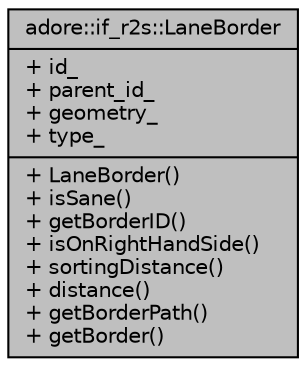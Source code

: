 digraph "adore::if_r2s::LaneBorder"
{
 // LATEX_PDF_SIZE
  edge [fontname="Helvetica",fontsize="10",labelfontname="Helvetica",labelfontsize="10"];
  node [fontname="Helvetica",fontsize="10",shape=record];
  Node1 [label="{adore::if_r2s::LaneBorder\n|+ id_\l+ parent_id_\l+ geometry_\l+ type_\l|+ LaneBorder()\l+ isSane()\l+ getBorderID()\l+ isOnRightHandSide()\l+ sortingDistance()\l+ distance()\l+ getBorderPath()\l+ getBorder()\l}",height=0.2,width=0.4,color="black", fillcolor="grey75", style="filled", fontcolor="black",tooltip="basic storage struct for lane borders from file"];
}
